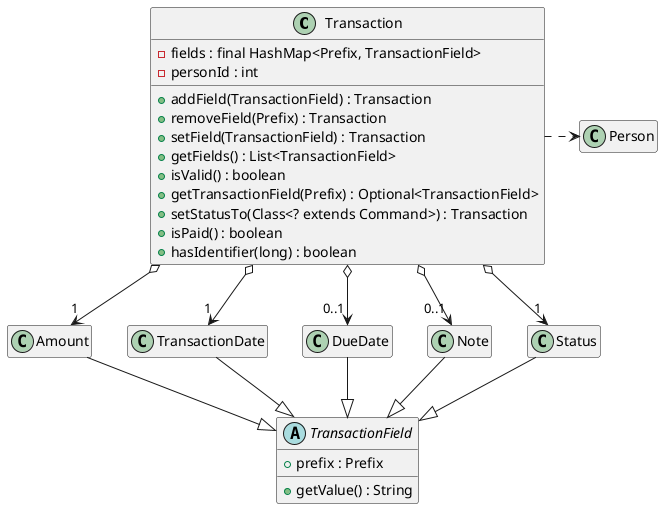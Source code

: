 @startuml
hide empty members

class Transaction {
    - fields : final HashMap<Prefix, TransactionField>
    - personId : int

    + addField(TransactionField) : Transaction
    + removeField(Prefix) : Transaction
    + setField(TransactionField) : Transaction
    + getFields() : List<TransactionField>
    + isValid() : boolean
    + getTransactionField(Prefix) : Optional<TransactionField>
    + setStatusTo(Class<? extends Command>) : Transaction
    + isPaid() : boolean
    + hasIdentifier(long) : boolean
}

class Transaction {

}

abstract class TransactionField {
    + prefix : Prefix

    + getValue() : String
}

class Amount
class TransactionDate
class DueDate
class Note
class Status

Transaction o--> "1" Amount
Transaction o--> "1" TransactionDate
Transaction o--> "0..1" DueDate
Transaction o--> "0..1" Note
Transaction o--> "1" Status

Amount --|> TransactionField
TransactionDate --|> TransactionField
DueDate --|> TransactionField
Note --|> TransactionField
Status --|> TransactionField

Transaction .right.> Person

@enduml
